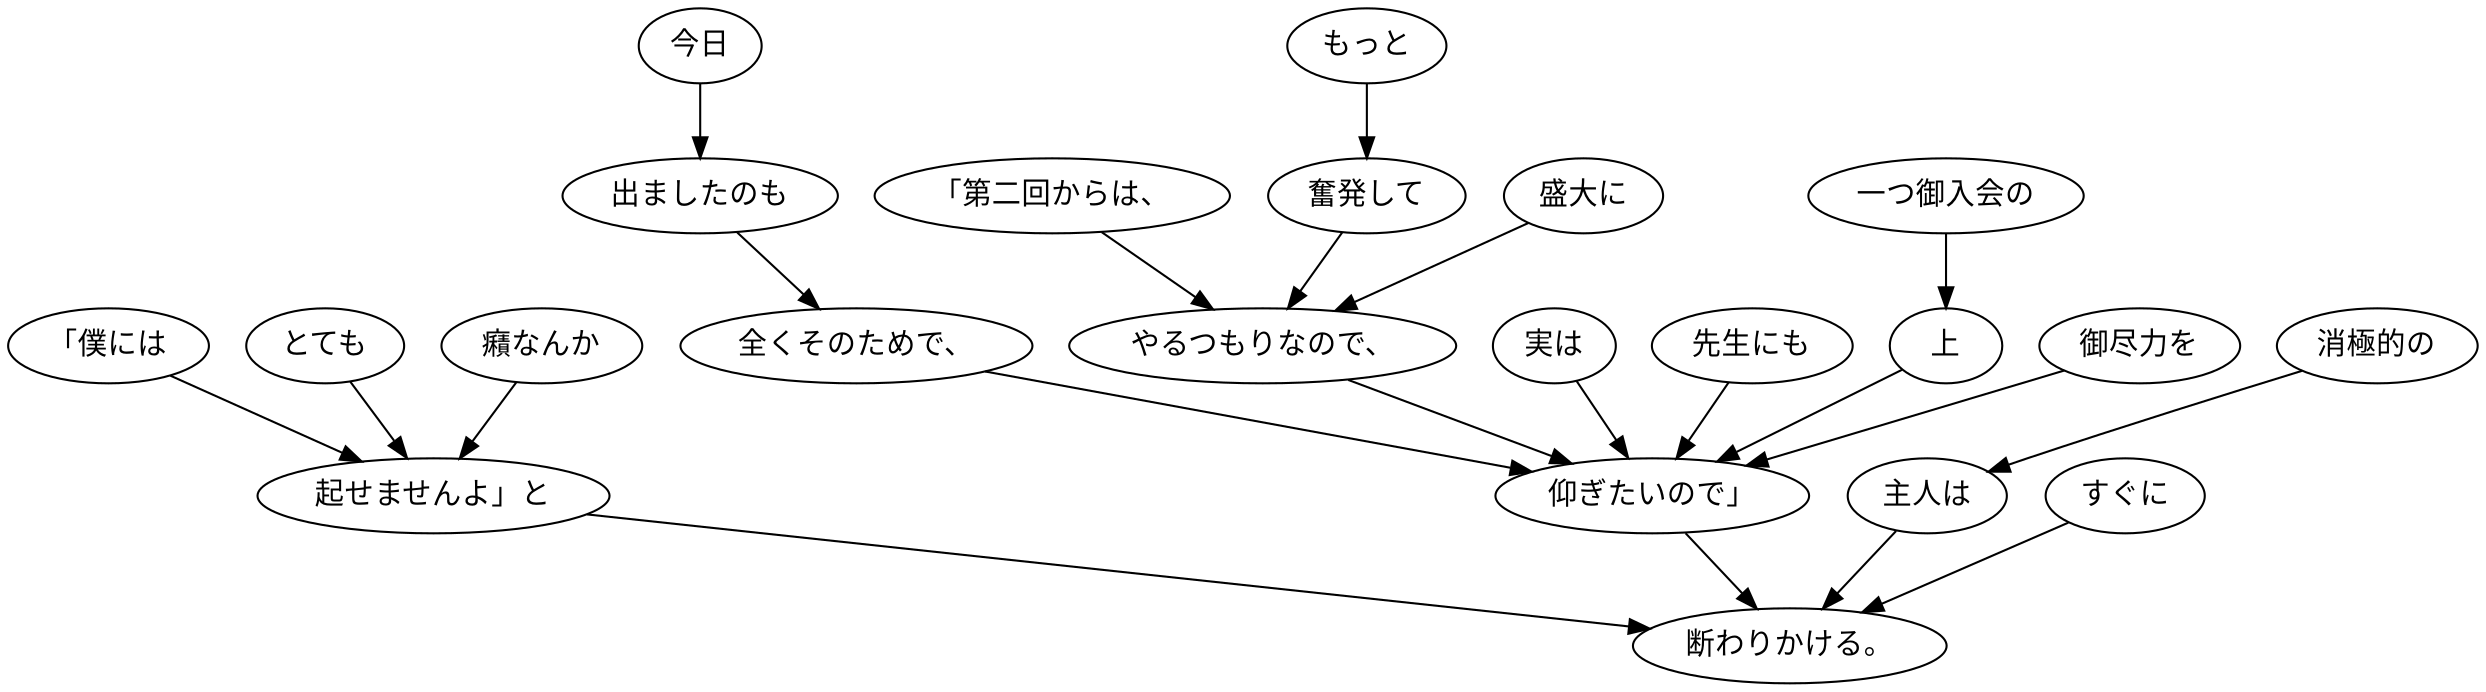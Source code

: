 digraph graph837 {
	node0 [label="「第二回からは、"];
	node1 [label="もっと"];
	node2 [label="奮発して"];
	node3 [label="盛大に"];
	node4 [label="やるつもりなので、"];
	node5 [label="今日"];
	node6 [label="出ましたのも"];
	node7 [label="全くそのためで、"];
	node8 [label="実は"];
	node9 [label="先生にも"];
	node10 [label="一つ御入会の"];
	node11 [label="上"];
	node12 [label="御尽力を"];
	node13 [label="仰ぎたいので」"];
	node14 [label="「僕には"];
	node15 [label="とても"];
	node16 [label="癪なんか"];
	node17 [label="起せませんよ」と"];
	node18 [label="消極的の"];
	node19 [label="主人は"];
	node20 [label="すぐに"];
	node21 [label="断わりかける。"];
	node0 -> node4;
	node1 -> node2;
	node2 -> node4;
	node3 -> node4;
	node4 -> node13;
	node5 -> node6;
	node6 -> node7;
	node7 -> node13;
	node8 -> node13;
	node9 -> node13;
	node10 -> node11;
	node11 -> node13;
	node12 -> node13;
	node13 -> node21;
	node14 -> node17;
	node15 -> node17;
	node16 -> node17;
	node17 -> node21;
	node18 -> node19;
	node19 -> node21;
	node20 -> node21;
}
